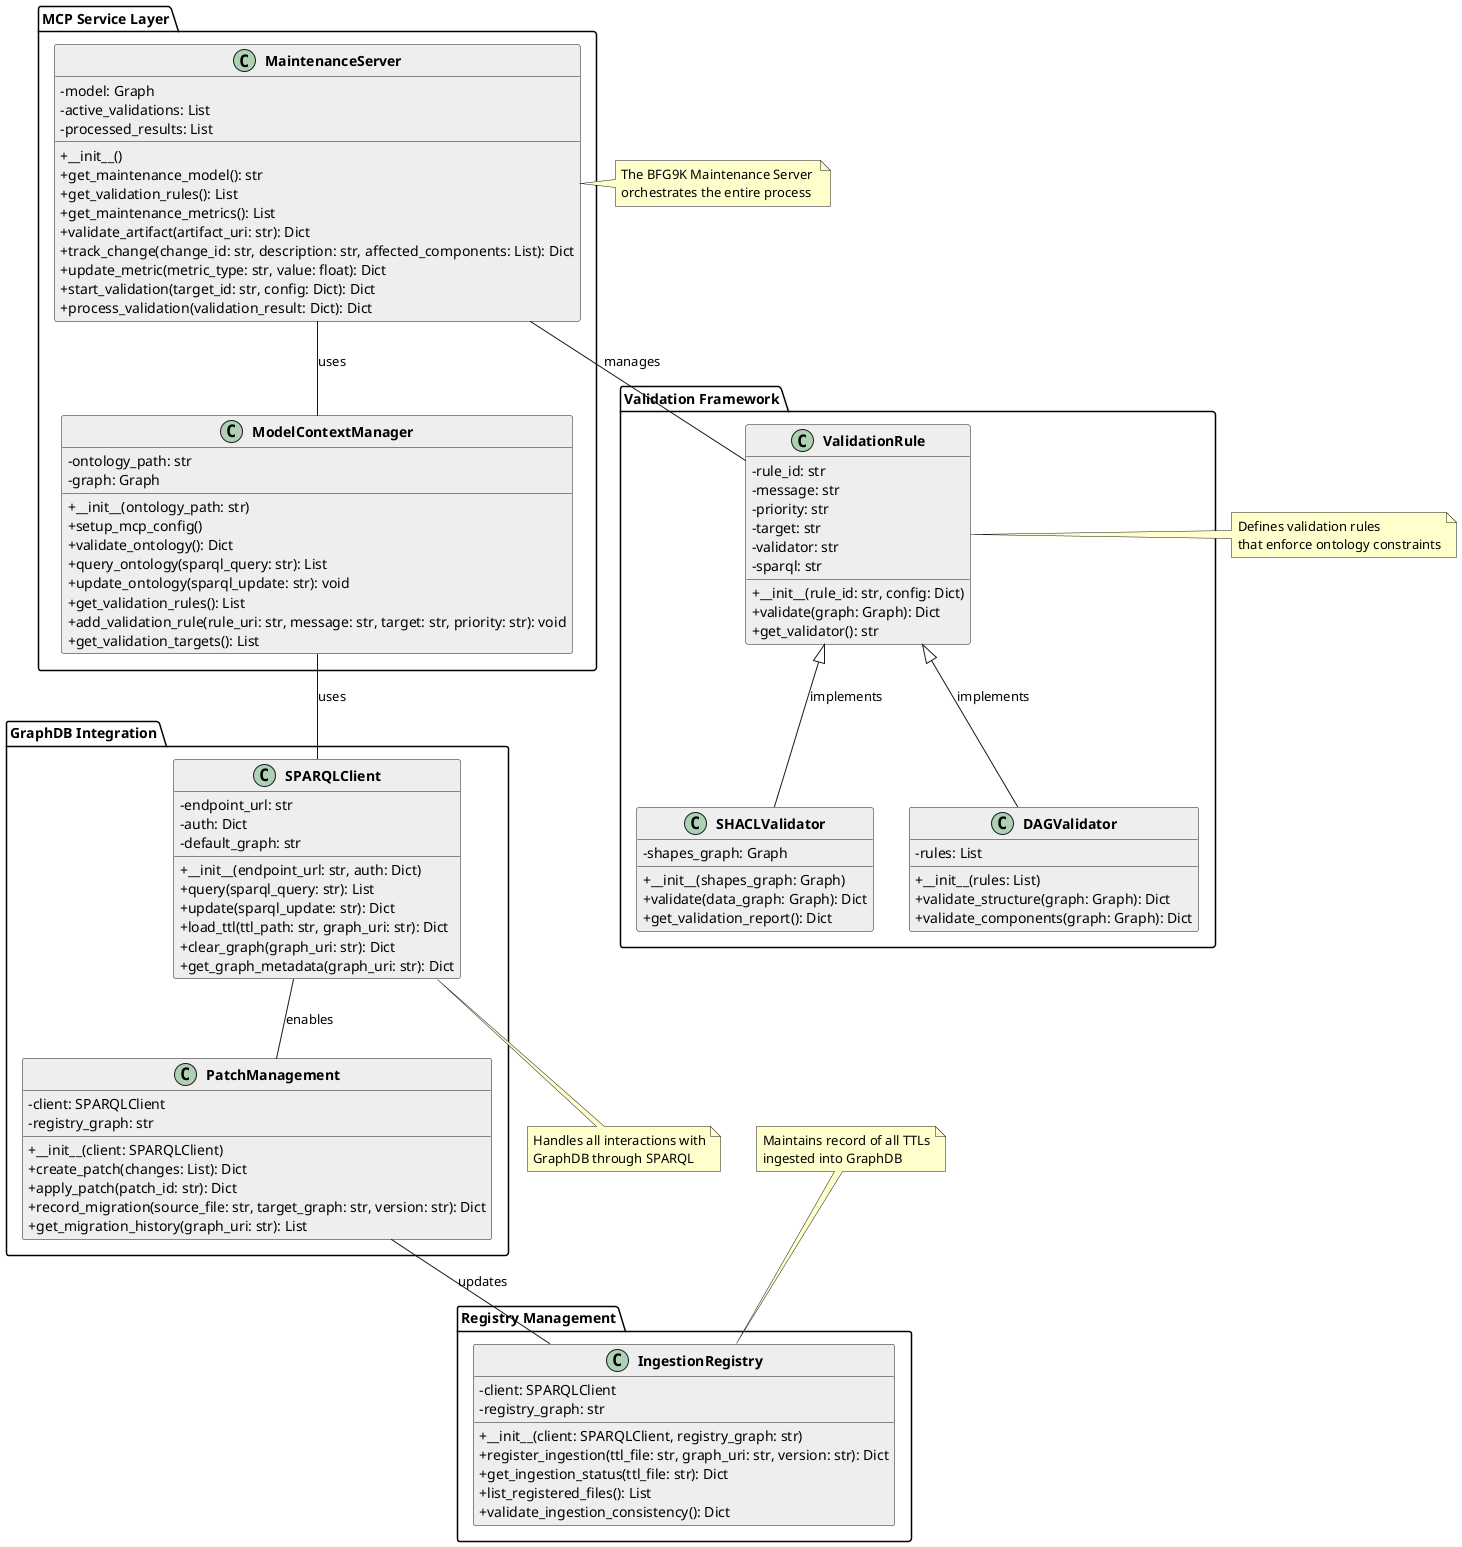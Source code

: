 @startuml OntologyFrameworkClassDiagram

skinparam classAttributeIconSize 0
skinparam classFontStyle bold
skinparam classBackgroundColor #EEEEEE
skinparam noteBackgroundColor #FFFFCC

package "MCP Service Layer" {
  class MaintenanceServer {
    - model: Graph
    - active_validations: List
    - processed_results: List
    + __init__()
    + get_maintenance_model(): str
    + get_validation_rules(): List
    + get_maintenance_metrics(): List
    + validate_artifact(artifact_uri: str): Dict
    + track_change(change_id: str, description: str, affected_components: List): Dict
    + update_metric(metric_type: str, value: float): Dict
    + start_validation(target_id: str, config: Dict): Dict
    + process_validation(validation_result: Dict): Dict
  }

  class ModelContextManager {
    - ontology_path: str
    - graph: Graph
    + __init__(ontology_path: str)
    + setup_mcp_config()
    + validate_ontology(): Dict
    + query_ontology(sparql_query: str): List
    + update_ontology(sparql_update: str): void
    + get_validation_rules(): List
    + add_validation_rule(rule_uri: str, message: str, target: str, priority: str): void
    + get_validation_targets(): List
  }
}

package "GraphDB Integration" {
  class SPARQLClient {
    - endpoint_url: str
    - auth: Dict
    - default_graph: str
    + __init__(endpoint_url: str, auth: Dict)
    + query(sparql_query: str): List
    + update(sparql_update: str): Dict
    + load_ttl(ttl_path: str, graph_uri: str): Dict
    + clear_graph(graph_uri: str): Dict
    + get_graph_metadata(graph_uri: str): Dict
  }

  class PatchManagement {
    - client: SPARQLClient
    - registry_graph: str
    + __init__(client: SPARQLClient)
    + create_patch(changes: List): Dict
    + apply_patch(patch_id: str): Dict
    + record_migration(source_file: str, target_graph: str, version: str): Dict
    + get_migration_history(graph_uri: str): List
  }
}

package "Validation Framework" {
  class ValidationRule {
    - rule_id: str
    - message: str
    - priority: str
    - target: str
    - validator: str
    - sparql: str
    + __init__(rule_id: str, config: Dict)
    + validate(graph: Graph): Dict
    + get_validator(): str
  }

  class SHACLValidator {
    - shapes_graph: Graph
    + __init__(shapes_graph: Graph)
    + validate(data_graph: Graph): Dict
    + get_validation_report(): Dict
  }
  
  class DAGValidator {
    - rules: List
    + __init__(rules: List)
    + validate_structure(graph: Graph): Dict
    + validate_components(graph: Graph): Dict
  }
}

package "Registry Management" {
  class IngestionRegistry {
    - client: SPARQLClient
    - registry_graph: str
    + __init__(client: SPARQLClient, registry_graph: str)
    + register_ingestion(ttl_file: str, graph_uri: str, version: str): Dict
    + get_ingestion_status(ttl_file: str): Dict
    + list_registered_files(): List
    + validate_ingestion_consistency(): Dict
  }
}

' Relationships
MaintenanceServer -- ModelContextManager : uses
MaintenanceServer -- ValidationRule : manages
ModelContextManager -- SPARQLClient : uses
SPARQLClient -- PatchManagement : enables
ValidationRule <|-- SHACLValidator : implements
ValidationRule <|-- DAGValidator : implements
PatchManagement -- IngestionRegistry : updates

note right of MaintenanceServer
  The BFG9K Maintenance Server 
  orchestrates the entire process
end note

note bottom of SPARQLClient
  Handles all interactions with
  GraphDB through SPARQL
end note

note top of IngestionRegistry
  Maintains record of all TTLs
  ingested into GraphDB
end note

note right of ValidationRule
  Defines validation rules
  that enforce ontology constraints
end note

@enduml 